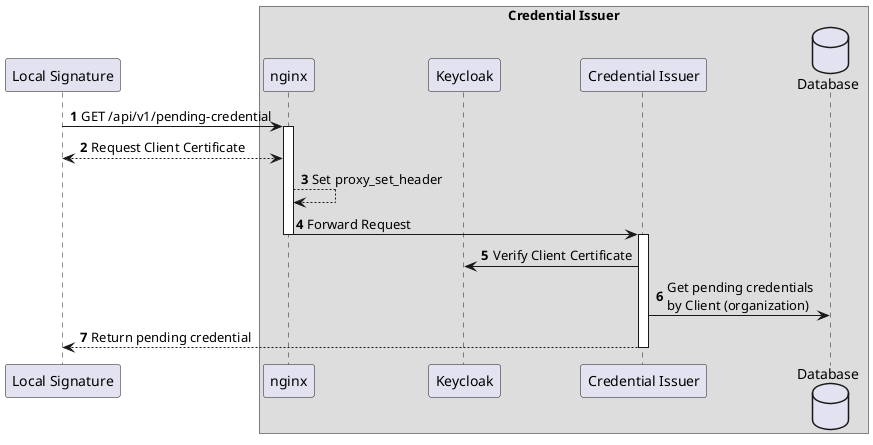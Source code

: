 @startuml
'https://plantuml.com/sequence-diagram

autonumber

participant "Local Signature" as local_signature

box "Credential Issuer"
    participant "nginx" as nginx
    participant "Keycloak" as keycloak
    participant "Credential Issuer" as credential_issuer
    database "Database" as c_database
end box

local_signature -> nginx++: GET /api/v1/pending-credential
nginx <--> local_signature: Request Client Certificate
nginx --> nginx: Set proxy_set_header
nginx -> credential_issuer--++: Forward Request
credential_issuer -> keycloak: Verify Client Certificate
credential_issuer -> c_database: Get pending credentials\nby Client (organization)
credential_issuer --> local_signature--: Return pending credential

@enduml